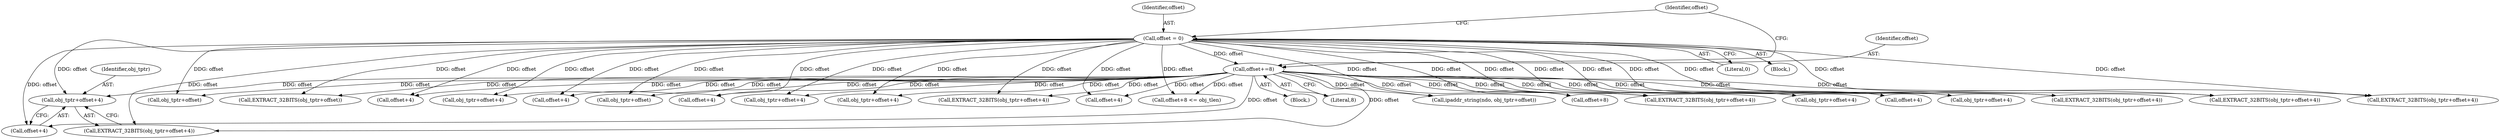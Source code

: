 digraph "0_tcpdump_d97e94223720684c6aa740ff219e0d19426c2220@pointer" {
"1001213" [label="(Call,obj_tptr+offset+4)"];
"1001179" [label="(Call,offset = 0)"];
"1001283" [label="(Call,offset+=8)"];
"1001180" [label="(Identifier,offset)"];
"1001197" [label="(Call,obj_tptr+offset)"];
"1001200" [label="(Call,EXTRACT_32BITS(obj_tptr+offset))"];
"1001212" [label="(Call,EXTRACT_32BITS(obj_tptr+offset+4))"];
"1001181" [label="(Literal,0)"];
"1001214" [label="(Identifier,obj_tptr)"];
"1001253" [label="(Call,offset+4)"];
"1001223" [label="(Call,obj_tptr+offset+4)"];
"1001241" [label="(Call,offset+4)"];
"1001188" [label="(Block,)"];
"1001213" [label="(Call,obj_tptr+offset+4)"];
"1001201" [label="(Call,obj_tptr+offset)"];
"1001285" [label="(Literal,8)"];
"1001225" [label="(Call,offset+4)"];
"1001185" [label="(Identifier,offset)"];
"1001277" [label="(Call,obj_tptr+offset+4)"];
"1001179" [label="(Call,offset = 0)"];
"1001271" [label="(Call,offset+4)"];
"1001283" [label="(Call,offset+=8)"];
"1001183" [label="(Call,offset+8 <= obj_tlen)"];
"1001195" [label="(Call,ipaddr_string(ndo, obj_tptr+offset))"];
"1001184" [label="(Call,offset+8)"];
"1001215" [label="(Call,offset+4)"];
"1001276" [label="(Call,EXTRACT_32BITS(obj_tptr+offset+4))"];
"1001269" [label="(Call,obj_tptr+offset+4)"];
"1001279" [label="(Call,offset+4)"];
"1001284" [label="(Identifier,offset)"];
"1001251" [label="(Call,obj_tptr+offset+4)"];
"1001268" [label="(Call,EXTRACT_32BITS(obj_tptr+offset+4))"];
"1001177" [label="(Block,)"];
"1001250" [label="(Call,EXTRACT_32BITS(obj_tptr+offset+4))"];
"1001222" [label="(Call,EXTRACT_32BITS(obj_tptr+offset+4))"];
"1001239" [label="(Call,obj_tptr+offset+4)"];
"1001238" [label="(Call,EXTRACT_32BITS(obj_tptr+offset+4))"];
"1001213" -> "1001212"  [label="AST: "];
"1001213" -> "1001215"  [label="CFG: "];
"1001214" -> "1001213"  [label="AST: "];
"1001215" -> "1001213"  [label="AST: "];
"1001212" -> "1001213"  [label="CFG: "];
"1001179" -> "1001213"  [label="DDG: offset"];
"1001283" -> "1001213"  [label="DDG: offset"];
"1001179" -> "1001177"  [label="AST: "];
"1001179" -> "1001181"  [label="CFG: "];
"1001180" -> "1001179"  [label="AST: "];
"1001181" -> "1001179"  [label="AST: "];
"1001185" -> "1001179"  [label="CFG: "];
"1001179" -> "1001183"  [label="DDG: offset"];
"1001179" -> "1001184"  [label="DDG: offset"];
"1001179" -> "1001195"  [label="DDG: offset"];
"1001179" -> "1001197"  [label="DDG: offset"];
"1001179" -> "1001200"  [label="DDG: offset"];
"1001179" -> "1001201"  [label="DDG: offset"];
"1001179" -> "1001212"  [label="DDG: offset"];
"1001179" -> "1001215"  [label="DDG: offset"];
"1001179" -> "1001222"  [label="DDG: offset"];
"1001179" -> "1001223"  [label="DDG: offset"];
"1001179" -> "1001225"  [label="DDG: offset"];
"1001179" -> "1001238"  [label="DDG: offset"];
"1001179" -> "1001239"  [label="DDG: offset"];
"1001179" -> "1001241"  [label="DDG: offset"];
"1001179" -> "1001250"  [label="DDG: offset"];
"1001179" -> "1001251"  [label="DDG: offset"];
"1001179" -> "1001253"  [label="DDG: offset"];
"1001179" -> "1001268"  [label="DDG: offset"];
"1001179" -> "1001269"  [label="DDG: offset"];
"1001179" -> "1001271"  [label="DDG: offset"];
"1001179" -> "1001276"  [label="DDG: offset"];
"1001179" -> "1001277"  [label="DDG: offset"];
"1001179" -> "1001279"  [label="DDG: offset"];
"1001179" -> "1001283"  [label="DDG: offset"];
"1001283" -> "1001188"  [label="AST: "];
"1001283" -> "1001285"  [label="CFG: "];
"1001284" -> "1001283"  [label="AST: "];
"1001285" -> "1001283"  [label="AST: "];
"1001185" -> "1001283"  [label="CFG: "];
"1001283" -> "1001183"  [label="DDG: offset"];
"1001283" -> "1001184"  [label="DDG: offset"];
"1001283" -> "1001195"  [label="DDG: offset"];
"1001283" -> "1001197"  [label="DDG: offset"];
"1001283" -> "1001200"  [label="DDG: offset"];
"1001283" -> "1001201"  [label="DDG: offset"];
"1001283" -> "1001212"  [label="DDG: offset"];
"1001283" -> "1001215"  [label="DDG: offset"];
"1001283" -> "1001222"  [label="DDG: offset"];
"1001283" -> "1001223"  [label="DDG: offset"];
"1001283" -> "1001225"  [label="DDG: offset"];
"1001283" -> "1001238"  [label="DDG: offset"];
"1001283" -> "1001239"  [label="DDG: offset"];
"1001283" -> "1001241"  [label="DDG: offset"];
"1001283" -> "1001250"  [label="DDG: offset"];
"1001283" -> "1001251"  [label="DDG: offset"];
"1001283" -> "1001253"  [label="DDG: offset"];
"1001283" -> "1001268"  [label="DDG: offset"];
"1001283" -> "1001269"  [label="DDG: offset"];
"1001283" -> "1001271"  [label="DDG: offset"];
"1001283" -> "1001276"  [label="DDG: offset"];
"1001283" -> "1001277"  [label="DDG: offset"];
"1001283" -> "1001279"  [label="DDG: offset"];
}
